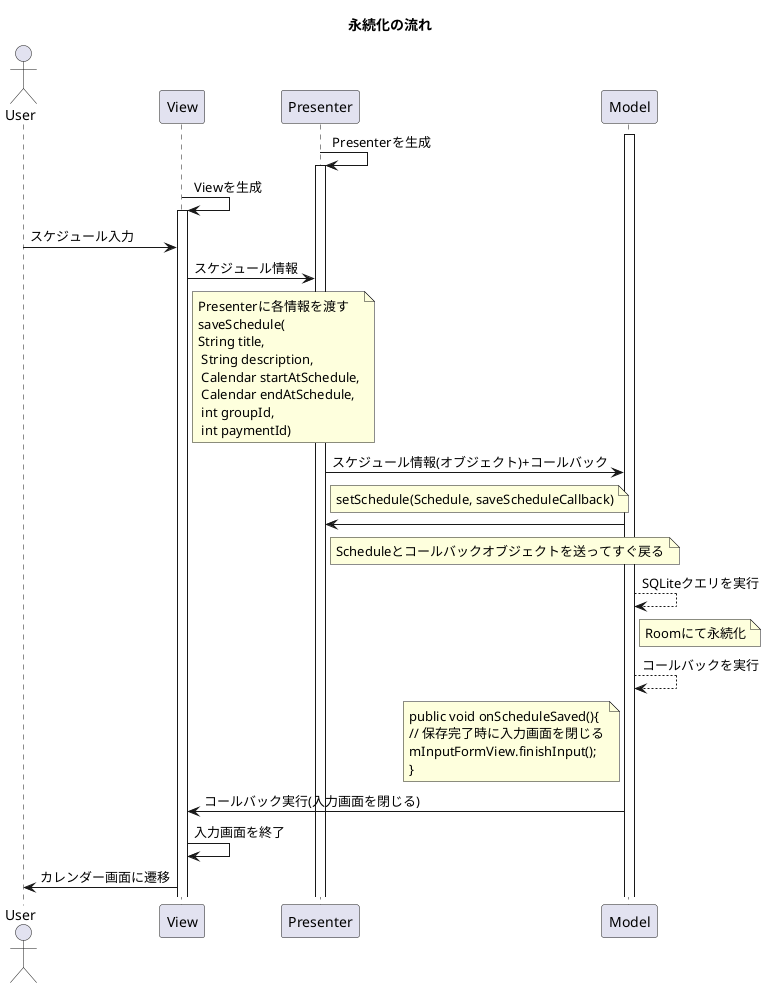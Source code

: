 @startuml
title 永続化の流れ
actor User
participant View
participant Presenter
participant Model

activate Model
Presenter -> Presenter: Presenterを生成
activate Presenter
View -> View: Viewを生成
activate View
User -> View: スケジュール入力

View -> Presenter: スケジュール情報
note right of View: Presenterに各情報を渡す\nsaveSchedule(\nString title,\n String description,\n Calendar startAtSchedule,\n Calendar endAtSchedule,\n int groupId,\n int paymentId)
Presenter -> Model: スケジュール情報(オブジェクト)+コールバック
note right of Presenter: setSchedule(Schedule, saveScheduleCallback)
Model -> Presenter: 
note right of Presenter: Scheduleとコールバックオブジェクトを送ってすぐ戻る
Model --> Model: SQLiteクエリを実行
note right of Model: Roomにて永続化
Model --> Model: コールバックを実行
note left of Model: public void onScheduleSaved(){\n// 保存完了時に入力画面を閉じる\nmInputFormView.finishInput();\n}
Model -> View: コールバック実行(入力画面を閉じる)
View -> View: 入力画面を終了
View -> User: カレンダー画面に遷移
@enduml